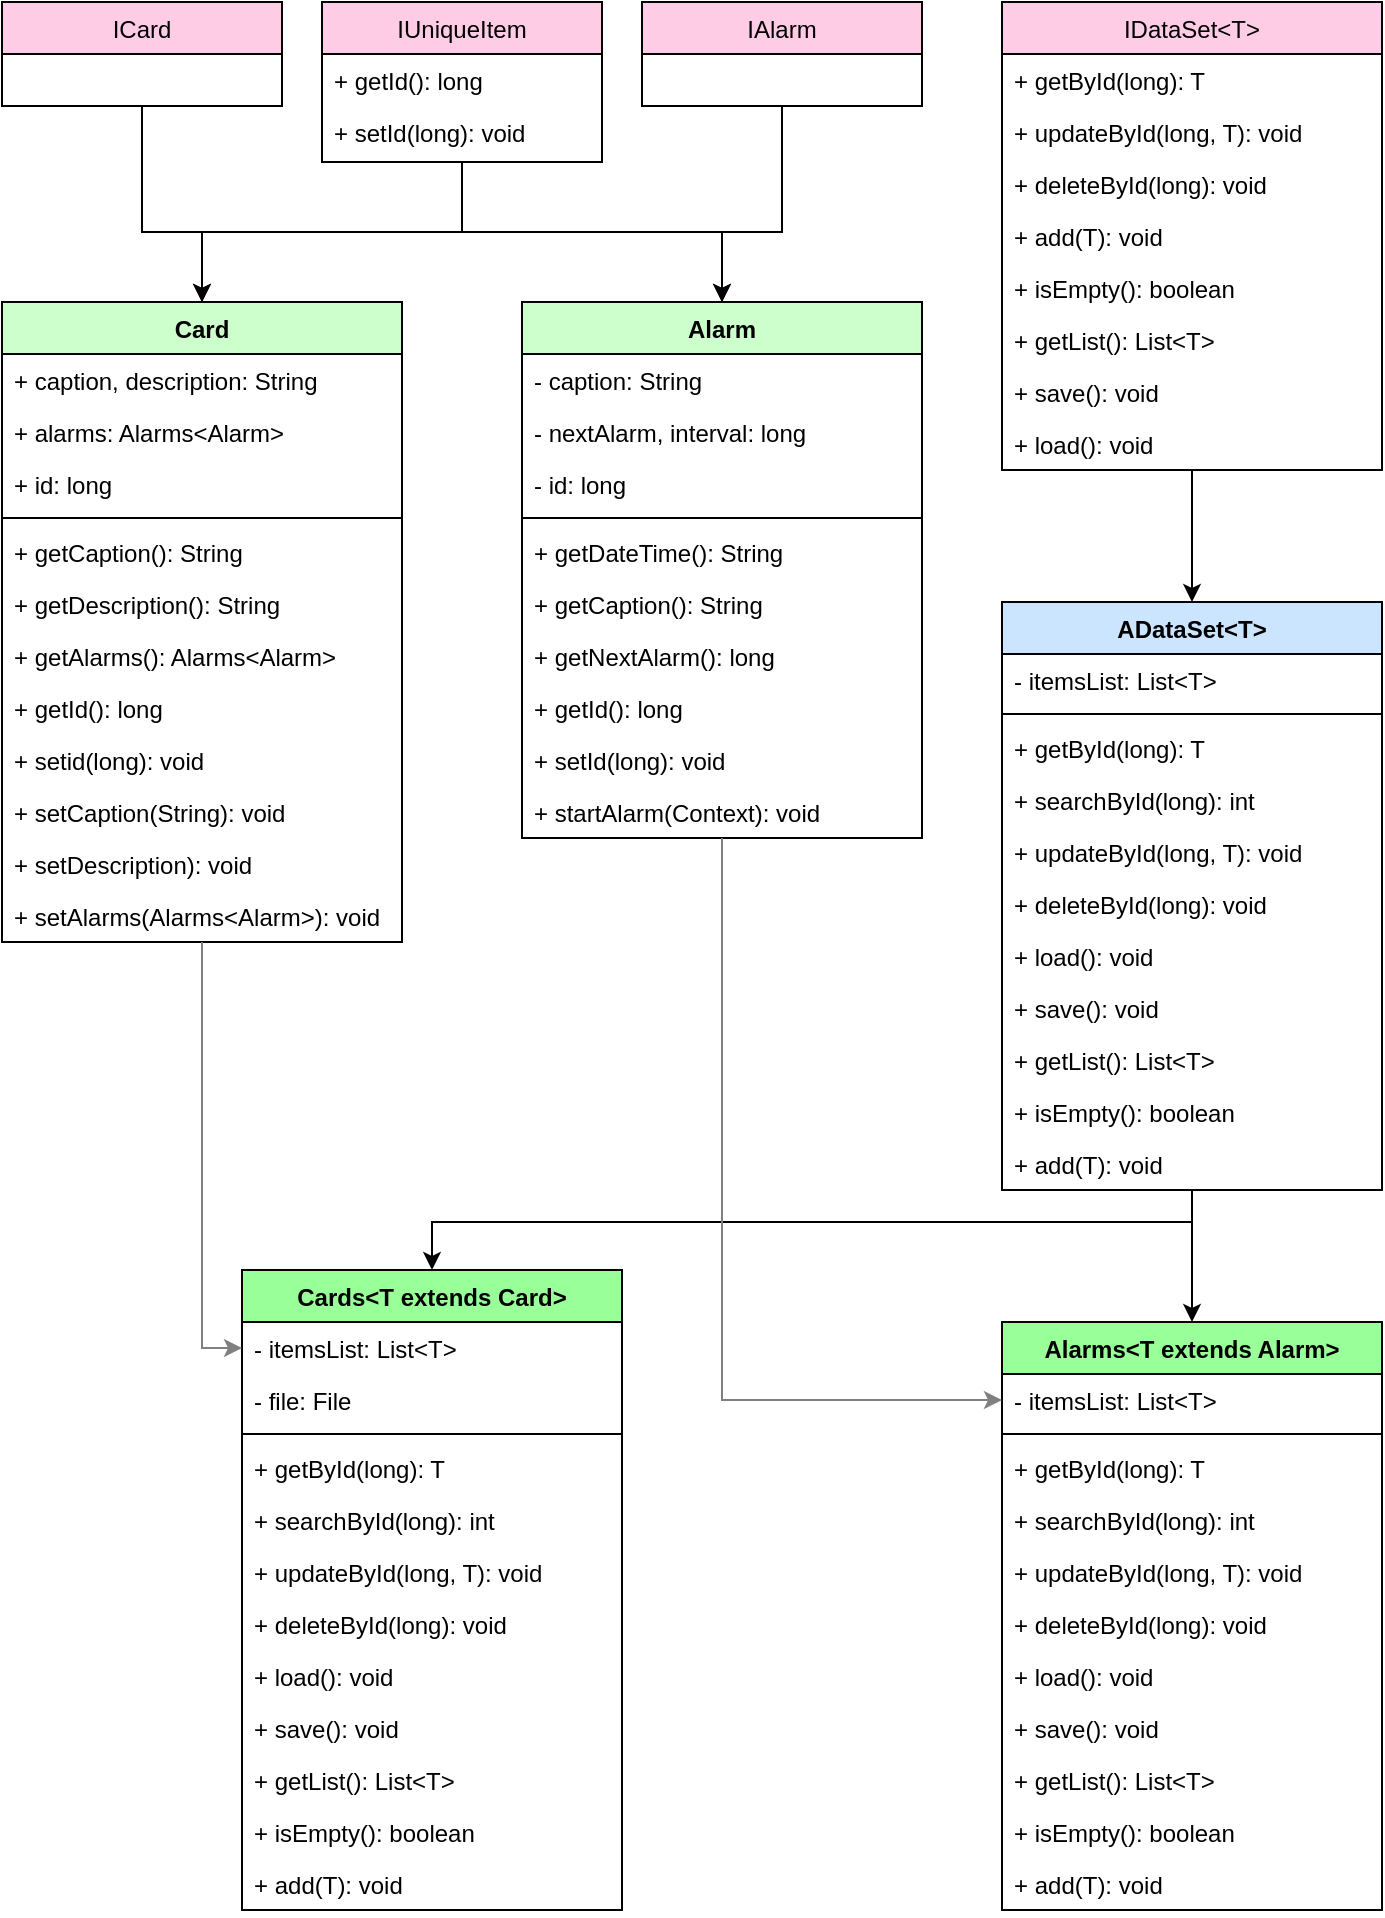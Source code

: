 <mxfile version="12.4.3" type="github" pages="1">
  <diagram id="3Qhajqg0FPnPBoA3UYlu" name="Page-1">
    <mxGraphModel dx="2566" dy="980" grid="1" gridSize="10" guides="1" tooltips="1" connect="1" arrows="1" fold="1" page="1" pageScale="1" pageWidth="827" pageHeight="1169" math="0" shadow="0">
      <root>
        <mxCell id="0"/>
        <mxCell id="1" parent="0"/>
        <mxCell id="hzHCc3Ui3gfjM5GQ1OGF-51" value="" style="group" vertex="1" connectable="0" parent="1">
          <mxGeometry x="10" y="10" width="690" height="954" as="geometry"/>
        </mxCell>
        <mxCell id="wpHsAllXz0yTlO8Ey2fN-18" value="IDataSet&lt;T&gt;" style="swimlane;fontStyle=0;childLayout=stackLayout;horizontal=1;startSize=26;fillColor=#FFCCE6;horizontalStack=0;resizeParent=1;resizeParentMax=0;resizeLast=0;collapsible=1;marginBottom=0;" parent="hzHCc3Ui3gfjM5GQ1OGF-51" vertex="1">
          <mxGeometry x="500" width="190" height="234" as="geometry"/>
        </mxCell>
        <mxCell id="wpHsAllXz0yTlO8Ey2fN-19" value="+ getById(long): T" style="text;strokeColor=none;fillColor=none;align=left;verticalAlign=top;spacingLeft=4;spacingRight=4;overflow=hidden;rotatable=0;points=[[0,0.5],[1,0.5]];portConstraint=eastwest;" parent="wpHsAllXz0yTlO8Ey2fN-18" vertex="1">
          <mxGeometry y="26" width="190" height="26" as="geometry"/>
        </mxCell>
        <mxCell id="wpHsAllXz0yTlO8Ey2fN-20" value="+ updateById(long, T): void" style="text;strokeColor=none;fillColor=none;align=left;verticalAlign=top;spacingLeft=4;spacingRight=4;overflow=hidden;rotatable=0;points=[[0,0.5],[1,0.5]];portConstraint=eastwest;" parent="wpHsAllXz0yTlO8Ey2fN-18" vertex="1">
          <mxGeometry y="52" width="190" height="26" as="geometry"/>
        </mxCell>
        <mxCell id="wpHsAllXz0yTlO8Ey2fN-21" value="+ deleteById(long): void" style="text;strokeColor=none;fillColor=none;align=left;verticalAlign=top;spacingLeft=4;spacingRight=4;overflow=hidden;rotatable=0;points=[[0,0.5],[1,0.5]];portConstraint=eastwest;" parent="wpHsAllXz0yTlO8Ey2fN-18" vertex="1">
          <mxGeometry y="78" width="190" height="26" as="geometry"/>
        </mxCell>
        <mxCell id="wpHsAllXz0yTlO8Ey2fN-22" value="+ add(T): void" style="text;strokeColor=none;fillColor=none;align=left;verticalAlign=top;spacingLeft=4;spacingRight=4;overflow=hidden;rotatable=0;points=[[0,0.5],[1,0.5]];portConstraint=eastwest;" parent="wpHsAllXz0yTlO8Ey2fN-18" vertex="1">
          <mxGeometry y="104" width="190" height="26" as="geometry"/>
        </mxCell>
        <mxCell id="wpHsAllXz0yTlO8Ey2fN-23" value="+ isEmpty(): boolean" style="text;strokeColor=none;fillColor=none;align=left;verticalAlign=top;spacingLeft=4;spacingRight=4;overflow=hidden;rotatable=0;points=[[0,0.5],[1,0.5]];portConstraint=eastwest;" parent="wpHsAllXz0yTlO8Ey2fN-18" vertex="1">
          <mxGeometry y="130" width="190" height="26" as="geometry"/>
        </mxCell>
        <mxCell id="wpHsAllXz0yTlO8Ey2fN-24" value="+ getList(): List&lt;T&gt;" style="text;strokeColor=none;fillColor=none;align=left;verticalAlign=top;spacingLeft=4;spacingRight=4;overflow=hidden;rotatable=0;points=[[0,0.5],[1,0.5]];portConstraint=eastwest;" parent="wpHsAllXz0yTlO8Ey2fN-18" vertex="1">
          <mxGeometry y="156" width="190" height="26" as="geometry"/>
        </mxCell>
        <mxCell id="wpHsAllXz0yTlO8Ey2fN-25" value="+ save(): void" style="text;strokeColor=none;fillColor=none;align=left;verticalAlign=top;spacingLeft=4;spacingRight=4;overflow=hidden;rotatable=0;points=[[0,0.5],[1,0.5]];portConstraint=eastwest;" parent="wpHsAllXz0yTlO8Ey2fN-18" vertex="1">
          <mxGeometry y="182" width="190" height="26" as="geometry"/>
        </mxCell>
        <mxCell id="wpHsAllXz0yTlO8Ey2fN-26" value="+ load(): void" style="text;strokeColor=none;fillColor=none;align=left;verticalAlign=top;spacingLeft=4;spacingRight=4;overflow=hidden;rotatable=0;points=[[0,0.5],[1,0.5]];portConstraint=eastwest;" parent="wpHsAllXz0yTlO8Ey2fN-18" vertex="1">
          <mxGeometry y="208" width="190" height="26" as="geometry"/>
        </mxCell>
        <mxCell id="wpHsAllXz0yTlO8Ey2fN-46" value="ADataSet&lt;T&gt;" style="swimlane;fontStyle=1;align=center;verticalAlign=top;childLayout=stackLayout;horizontal=1;startSize=26;horizontalStack=0;resizeParent=1;resizeParentMax=0;resizeLast=0;collapsible=1;marginBottom=0;fillColor=#CCE5FF;" parent="hzHCc3Ui3gfjM5GQ1OGF-51" vertex="1">
          <mxGeometry x="500" y="300" width="190" height="294" as="geometry"/>
        </mxCell>
        <mxCell id="wpHsAllXz0yTlO8Ey2fN-47" value="- itemsList: List&lt;T&gt;" style="text;strokeColor=none;fillColor=none;align=left;verticalAlign=top;spacingLeft=4;spacingRight=4;overflow=hidden;rotatable=0;points=[[0,0.5],[1,0.5]];portConstraint=eastwest;" parent="wpHsAllXz0yTlO8Ey2fN-46" vertex="1">
          <mxGeometry y="26" width="190" height="26" as="geometry"/>
        </mxCell>
        <mxCell id="wpHsAllXz0yTlO8Ey2fN-48" value="" style="line;strokeWidth=1;fillColor=none;align=left;verticalAlign=middle;spacingTop=-1;spacingLeft=3;spacingRight=3;rotatable=0;labelPosition=right;points=[];portConstraint=eastwest;" parent="wpHsAllXz0yTlO8Ey2fN-46" vertex="1">
          <mxGeometry y="52" width="190" height="8" as="geometry"/>
        </mxCell>
        <mxCell id="wpHsAllXz0yTlO8Ey2fN-50" value="+ getById(long): T" style="text;strokeColor=none;fillColor=none;align=left;verticalAlign=top;spacingLeft=4;spacingRight=4;overflow=hidden;rotatable=0;points=[[0,0.5],[1,0.5]];portConstraint=eastwest;" parent="wpHsAllXz0yTlO8Ey2fN-46" vertex="1">
          <mxGeometry y="60" width="190" height="26" as="geometry"/>
        </mxCell>
        <mxCell id="wpHsAllXz0yTlO8Ey2fN-51" value="+ searchById(long): int" style="text;strokeColor=none;fillColor=none;align=left;verticalAlign=top;spacingLeft=4;spacingRight=4;overflow=hidden;rotatable=0;points=[[0,0.5],[1,0.5]];portConstraint=eastwest;" parent="wpHsAllXz0yTlO8Ey2fN-46" vertex="1">
          <mxGeometry y="86" width="190" height="26" as="geometry"/>
        </mxCell>
        <mxCell id="wpHsAllXz0yTlO8Ey2fN-52" value="+ updateById(long, T): void" style="text;strokeColor=none;fillColor=none;align=left;verticalAlign=top;spacingLeft=4;spacingRight=4;overflow=hidden;rotatable=0;points=[[0,0.5],[1,0.5]];portConstraint=eastwest;" parent="wpHsAllXz0yTlO8Ey2fN-46" vertex="1">
          <mxGeometry y="112" width="190" height="26" as="geometry"/>
        </mxCell>
        <mxCell id="wpHsAllXz0yTlO8Ey2fN-53" value="+ deleteById(long): void" style="text;strokeColor=none;fillColor=none;align=left;verticalAlign=top;spacingLeft=4;spacingRight=4;overflow=hidden;rotatable=0;points=[[0,0.5],[1,0.5]];portConstraint=eastwest;" parent="wpHsAllXz0yTlO8Ey2fN-46" vertex="1">
          <mxGeometry y="138" width="190" height="26" as="geometry"/>
        </mxCell>
        <mxCell id="wpHsAllXz0yTlO8Ey2fN-58" value="+ load(): void" style="text;strokeColor=none;fillColor=none;align=left;verticalAlign=top;spacingLeft=4;spacingRight=4;overflow=hidden;rotatable=0;points=[[0,0.5],[1,0.5]];portConstraint=eastwest;" parent="wpHsAllXz0yTlO8Ey2fN-46" vertex="1">
          <mxGeometry y="164" width="190" height="26" as="geometry"/>
        </mxCell>
        <mxCell id="wpHsAllXz0yTlO8Ey2fN-57" value="+ save(): void" style="text;strokeColor=none;fillColor=none;align=left;verticalAlign=top;spacingLeft=4;spacingRight=4;overflow=hidden;rotatable=0;points=[[0,0.5],[1,0.5]];portConstraint=eastwest;" parent="wpHsAllXz0yTlO8Ey2fN-46" vertex="1">
          <mxGeometry y="190" width="190" height="26" as="geometry"/>
        </mxCell>
        <mxCell id="wpHsAllXz0yTlO8Ey2fN-56" value="+ getList(): List&lt;T&gt;" style="text;strokeColor=none;fillColor=none;align=left;verticalAlign=top;spacingLeft=4;spacingRight=4;overflow=hidden;rotatable=0;points=[[0,0.5],[1,0.5]];portConstraint=eastwest;" parent="wpHsAllXz0yTlO8Ey2fN-46" vertex="1">
          <mxGeometry y="216" width="190" height="26" as="geometry"/>
        </mxCell>
        <mxCell id="wpHsAllXz0yTlO8Ey2fN-55" value="+ isEmpty(): boolean" style="text;strokeColor=none;fillColor=none;align=left;verticalAlign=top;spacingLeft=4;spacingRight=4;overflow=hidden;rotatable=0;points=[[0,0.5],[1,0.5]];portConstraint=eastwest;" parent="wpHsAllXz0yTlO8Ey2fN-46" vertex="1">
          <mxGeometry y="242" width="190" height="26" as="geometry"/>
        </mxCell>
        <mxCell id="wpHsAllXz0yTlO8Ey2fN-54" value="+ add(T): void" style="text;strokeColor=none;fillColor=none;align=left;verticalAlign=top;spacingLeft=4;spacingRight=4;overflow=hidden;rotatable=0;points=[[0,0.5],[1,0.5]];portConstraint=eastwest;" parent="wpHsAllXz0yTlO8Ey2fN-46" vertex="1">
          <mxGeometry y="268" width="190" height="26" as="geometry"/>
        </mxCell>
        <mxCell id="hzHCc3Ui3gfjM5GQ1OGF-43" style="edgeStyle=orthogonalEdgeStyle;rounded=0;orthogonalLoop=1;jettySize=auto;html=1;entryX=0.5;entryY=0;entryDx=0;entryDy=0;" edge="1" parent="hzHCc3Ui3gfjM5GQ1OGF-51" source="wpHsAllXz0yTlO8Ey2fN-18" target="wpHsAllXz0yTlO8Ey2fN-46">
          <mxGeometry relative="1" as="geometry"/>
        </mxCell>
        <mxCell id="hzHCc3Ui3gfjM5GQ1OGF-1" value="Alarms&lt;T extends Alarm&gt;" style="swimlane;fontStyle=1;align=center;verticalAlign=top;childLayout=stackLayout;horizontal=1;startSize=26;horizontalStack=0;resizeParent=1;resizeParentMax=0;resizeLast=0;collapsible=1;marginBottom=0;fillColor=#99FF99;" vertex="1" parent="hzHCc3Ui3gfjM5GQ1OGF-51">
          <mxGeometry x="500" y="660" width="190" height="294" as="geometry"/>
        </mxCell>
        <mxCell id="hzHCc3Ui3gfjM5GQ1OGF-2" value="- itemsList: List&lt;T&gt;" style="text;strokeColor=none;fillColor=none;align=left;verticalAlign=top;spacingLeft=4;spacingRight=4;overflow=hidden;rotatable=0;points=[[0,0.5],[1,0.5]];portConstraint=eastwest;" vertex="1" parent="hzHCc3Ui3gfjM5GQ1OGF-1">
          <mxGeometry y="26" width="190" height="26" as="geometry"/>
        </mxCell>
        <mxCell id="hzHCc3Ui3gfjM5GQ1OGF-3" value="" style="line;strokeWidth=1;fillColor=none;align=left;verticalAlign=middle;spacingTop=-1;spacingLeft=3;spacingRight=3;rotatable=0;labelPosition=right;points=[];portConstraint=eastwest;" vertex="1" parent="hzHCc3Ui3gfjM5GQ1OGF-1">
          <mxGeometry y="52" width="190" height="8" as="geometry"/>
        </mxCell>
        <mxCell id="hzHCc3Ui3gfjM5GQ1OGF-4" value="+ getById(long): T" style="text;strokeColor=none;fillColor=none;align=left;verticalAlign=top;spacingLeft=4;spacingRight=4;overflow=hidden;rotatable=0;points=[[0,0.5],[1,0.5]];portConstraint=eastwest;" vertex="1" parent="hzHCc3Ui3gfjM5GQ1OGF-1">
          <mxGeometry y="60" width="190" height="26" as="geometry"/>
        </mxCell>
        <mxCell id="hzHCc3Ui3gfjM5GQ1OGF-5" value="+ searchById(long): int" style="text;strokeColor=none;fillColor=none;align=left;verticalAlign=top;spacingLeft=4;spacingRight=4;overflow=hidden;rotatable=0;points=[[0,0.5],[1,0.5]];portConstraint=eastwest;" vertex="1" parent="hzHCc3Ui3gfjM5GQ1OGF-1">
          <mxGeometry y="86" width="190" height="26" as="geometry"/>
        </mxCell>
        <mxCell id="hzHCc3Ui3gfjM5GQ1OGF-6" value="+ updateById(long, T): void" style="text;strokeColor=none;fillColor=none;align=left;verticalAlign=top;spacingLeft=4;spacingRight=4;overflow=hidden;rotatable=0;points=[[0,0.5],[1,0.5]];portConstraint=eastwest;" vertex="1" parent="hzHCc3Ui3gfjM5GQ1OGF-1">
          <mxGeometry y="112" width="190" height="26" as="geometry"/>
        </mxCell>
        <mxCell id="hzHCc3Ui3gfjM5GQ1OGF-7" value="+ deleteById(long): void" style="text;strokeColor=none;fillColor=none;align=left;verticalAlign=top;spacingLeft=4;spacingRight=4;overflow=hidden;rotatable=0;points=[[0,0.5],[1,0.5]];portConstraint=eastwest;" vertex="1" parent="hzHCc3Ui3gfjM5GQ1OGF-1">
          <mxGeometry y="138" width="190" height="26" as="geometry"/>
        </mxCell>
        <mxCell id="hzHCc3Ui3gfjM5GQ1OGF-8" value="+ load(): void" style="text;strokeColor=none;fillColor=none;align=left;verticalAlign=top;spacingLeft=4;spacingRight=4;overflow=hidden;rotatable=0;points=[[0,0.5],[1,0.5]];portConstraint=eastwest;" vertex="1" parent="hzHCc3Ui3gfjM5GQ1OGF-1">
          <mxGeometry y="164" width="190" height="26" as="geometry"/>
        </mxCell>
        <mxCell id="hzHCc3Ui3gfjM5GQ1OGF-9" value="+ save(): void" style="text;strokeColor=none;fillColor=none;align=left;verticalAlign=top;spacingLeft=4;spacingRight=4;overflow=hidden;rotatable=0;points=[[0,0.5],[1,0.5]];portConstraint=eastwest;" vertex="1" parent="hzHCc3Ui3gfjM5GQ1OGF-1">
          <mxGeometry y="190" width="190" height="26" as="geometry"/>
        </mxCell>
        <mxCell id="hzHCc3Ui3gfjM5GQ1OGF-10" value="+ getList(): List&lt;T&gt;" style="text;strokeColor=none;fillColor=none;align=left;verticalAlign=top;spacingLeft=4;spacingRight=4;overflow=hidden;rotatable=0;points=[[0,0.5],[1,0.5]];portConstraint=eastwest;" vertex="1" parent="hzHCc3Ui3gfjM5GQ1OGF-1">
          <mxGeometry y="216" width="190" height="26" as="geometry"/>
        </mxCell>
        <mxCell id="hzHCc3Ui3gfjM5GQ1OGF-11" value="+ isEmpty(): boolean" style="text;strokeColor=none;fillColor=none;align=left;verticalAlign=top;spacingLeft=4;spacingRight=4;overflow=hidden;rotatable=0;points=[[0,0.5],[1,0.5]];portConstraint=eastwest;" vertex="1" parent="hzHCc3Ui3gfjM5GQ1OGF-1">
          <mxGeometry y="242" width="190" height="26" as="geometry"/>
        </mxCell>
        <mxCell id="hzHCc3Ui3gfjM5GQ1OGF-12" value="+ add(T): void" style="text;strokeColor=none;fillColor=none;align=left;verticalAlign=top;spacingLeft=4;spacingRight=4;overflow=hidden;rotatable=0;points=[[0,0.5],[1,0.5]];portConstraint=eastwest;" vertex="1" parent="hzHCc3Ui3gfjM5GQ1OGF-1">
          <mxGeometry y="268" width="190" height="26" as="geometry"/>
        </mxCell>
        <mxCell id="hzHCc3Ui3gfjM5GQ1OGF-45" style="edgeStyle=orthogonalEdgeStyle;rounded=0;orthogonalLoop=1;jettySize=auto;html=1;" edge="1" parent="hzHCc3Ui3gfjM5GQ1OGF-51" source="wpHsAllXz0yTlO8Ey2fN-46" target="hzHCc3Ui3gfjM5GQ1OGF-1">
          <mxGeometry relative="1" as="geometry"/>
        </mxCell>
        <mxCell id="hzHCc3Ui3gfjM5GQ1OGF-22" value="Cards&lt;T extends Card&gt;" style="swimlane;fontStyle=1;align=center;verticalAlign=top;childLayout=stackLayout;horizontal=1;startSize=26;horizontalStack=0;resizeParent=1;resizeParentMax=0;resizeLast=0;collapsible=1;marginBottom=0;fillColor=#99FF99;" vertex="1" parent="hzHCc3Ui3gfjM5GQ1OGF-51">
          <mxGeometry x="120" y="634" width="190" height="320" as="geometry"/>
        </mxCell>
        <mxCell id="hzHCc3Ui3gfjM5GQ1OGF-23" value="- itemsList: List&lt;T&gt;" style="text;strokeColor=none;fillColor=none;align=left;verticalAlign=top;spacingLeft=4;spacingRight=4;overflow=hidden;rotatable=0;points=[[0,0.5],[1,0.5]];portConstraint=eastwest;" vertex="1" parent="hzHCc3Ui3gfjM5GQ1OGF-22">
          <mxGeometry y="26" width="190" height="26" as="geometry"/>
        </mxCell>
        <mxCell id="hzHCc3Ui3gfjM5GQ1OGF-34" value="- file: File" style="text;strokeColor=none;fillColor=none;align=left;verticalAlign=top;spacingLeft=4;spacingRight=4;overflow=hidden;rotatable=0;points=[[0,0.5],[1,0.5]];portConstraint=eastwest;" vertex="1" parent="hzHCc3Ui3gfjM5GQ1OGF-22">
          <mxGeometry y="52" width="190" height="26" as="geometry"/>
        </mxCell>
        <mxCell id="hzHCc3Ui3gfjM5GQ1OGF-24" value="" style="line;strokeWidth=1;fillColor=none;align=left;verticalAlign=middle;spacingTop=-1;spacingLeft=3;spacingRight=3;rotatable=0;labelPosition=right;points=[];portConstraint=eastwest;" vertex="1" parent="hzHCc3Ui3gfjM5GQ1OGF-22">
          <mxGeometry y="78" width="190" height="8" as="geometry"/>
        </mxCell>
        <mxCell id="hzHCc3Ui3gfjM5GQ1OGF-25" value="+ getById(long): T" style="text;strokeColor=none;fillColor=none;align=left;verticalAlign=top;spacingLeft=4;spacingRight=4;overflow=hidden;rotatable=0;points=[[0,0.5],[1,0.5]];portConstraint=eastwest;" vertex="1" parent="hzHCc3Ui3gfjM5GQ1OGF-22">
          <mxGeometry y="86" width="190" height="26" as="geometry"/>
        </mxCell>
        <mxCell id="hzHCc3Ui3gfjM5GQ1OGF-26" value="+ searchById(long): int" style="text;strokeColor=none;fillColor=none;align=left;verticalAlign=top;spacingLeft=4;spacingRight=4;overflow=hidden;rotatable=0;points=[[0,0.5],[1,0.5]];portConstraint=eastwest;" vertex="1" parent="hzHCc3Ui3gfjM5GQ1OGF-22">
          <mxGeometry y="112" width="190" height="26" as="geometry"/>
        </mxCell>
        <mxCell id="hzHCc3Ui3gfjM5GQ1OGF-27" value="+ updateById(long, T): void" style="text;strokeColor=none;fillColor=none;align=left;verticalAlign=top;spacingLeft=4;spacingRight=4;overflow=hidden;rotatable=0;points=[[0,0.5],[1,0.5]];portConstraint=eastwest;" vertex="1" parent="hzHCc3Ui3gfjM5GQ1OGF-22">
          <mxGeometry y="138" width="190" height="26" as="geometry"/>
        </mxCell>
        <mxCell id="hzHCc3Ui3gfjM5GQ1OGF-28" value="+ deleteById(long): void" style="text;strokeColor=none;fillColor=none;align=left;verticalAlign=top;spacingLeft=4;spacingRight=4;overflow=hidden;rotatable=0;points=[[0,0.5],[1,0.5]];portConstraint=eastwest;" vertex="1" parent="hzHCc3Ui3gfjM5GQ1OGF-22">
          <mxGeometry y="164" width="190" height="26" as="geometry"/>
        </mxCell>
        <mxCell id="hzHCc3Ui3gfjM5GQ1OGF-29" value="+ load(): void" style="text;strokeColor=none;fillColor=none;align=left;verticalAlign=top;spacingLeft=4;spacingRight=4;overflow=hidden;rotatable=0;points=[[0,0.5],[1,0.5]];portConstraint=eastwest;" vertex="1" parent="hzHCc3Ui3gfjM5GQ1OGF-22">
          <mxGeometry y="190" width="190" height="26" as="geometry"/>
        </mxCell>
        <mxCell id="hzHCc3Ui3gfjM5GQ1OGF-30" value="+ save(): void" style="text;strokeColor=none;fillColor=none;align=left;verticalAlign=top;spacingLeft=4;spacingRight=4;overflow=hidden;rotatable=0;points=[[0,0.5],[1,0.5]];portConstraint=eastwest;" vertex="1" parent="hzHCc3Ui3gfjM5GQ1OGF-22">
          <mxGeometry y="216" width="190" height="26" as="geometry"/>
        </mxCell>
        <mxCell id="hzHCc3Ui3gfjM5GQ1OGF-31" value="+ getList(): List&lt;T&gt;" style="text;strokeColor=none;fillColor=none;align=left;verticalAlign=top;spacingLeft=4;spacingRight=4;overflow=hidden;rotatable=0;points=[[0,0.5],[1,0.5]];portConstraint=eastwest;" vertex="1" parent="hzHCc3Ui3gfjM5GQ1OGF-22">
          <mxGeometry y="242" width="190" height="26" as="geometry"/>
        </mxCell>
        <mxCell id="hzHCc3Ui3gfjM5GQ1OGF-32" value="+ isEmpty(): boolean" style="text;strokeColor=none;fillColor=none;align=left;verticalAlign=top;spacingLeft=4;spacingRight=4;overflow=hidden;rotatable=0;points=[[0,0.5],[1,0.5]];portConstraint=eastwest;" vertex="1" parent="hzHCc3Ui3gfjM5GQ1OGF-22">
          <mxGeometry y="268" width="190" height="26" as="geometry"/>
        </mxCell>
        <mxCell id="hzHCc3Ui3gfjM5GQ1OGF-33" value="+ add(T): void" style="text;strokeColor=none;fillColor=none;align=left;verticalAlign=top;spacingLeft=4;spacingRight=4;overflow=hidden;rotatable=0;points=[[0,0.5],[1,0.5]];portConstraint=eastwest;" vertex="1" parent="hzHCc3Ui3gfjM5GQ1OGF-22">
          <mxGeometry y="294" width="190" height="26" as="geometry"/>
        </mxCell>
        <mxCell id="hzHCc3Ui3gfjM5GQ1OGF-44" style="edgeStyle=orthogonalEdgeStyle;rounded=0;orthogonalLoop=1;jettySize=auto;html=1;" edge="1" parent="hzHCc3Ui3gfjM5GQ1OGF-51" source="wpHsAllXz0yTlO8Ey2fN-46" target="hzHCc3Ui3gfjM5GQ1OGF-22">
          <mxGeometry relative="1" as="geometry">
            <Array as="points">
              <mxPoint x="595" y="610"/>
              <mxPoint x="215" y="610"/>
            </Array>
          </mxGeometry>
        </mxCell>
        <mxCell id="wpHsAllXz0yTlO8Ey2fN-1" value="IAlarm" style="swimlane;fontStyle=0;childLayout=stackLayout;horizontal=1;startSize=26;fillColor=#FFCCE6;horizontalStack=0;resizeParent=1;resizeParentMax=0;resizeLast=0;collapsible=1;marginBottom=0;" parent="hzHCc3Ui3gfjM5GQ1OGF-51" vertex="1">
          <mxGeometry x="320" width="140" height="52" as="geometry"/>
        </mxCell>
        <mxCell id="wpHsAllXz0yTlO8Ey2fN-5" value="ICard" style="swimlane;fontStyle=0;childLayout=stackLayout;horizontal=1;startSize=26;fillColor=#FFCCE6;horizontalStack=0;resizeParent=1;resizeParentMax=0;resizeLast=0;collapsible=1;marginBottom=0;" parent="hzHCc3Ui3gfjM5GQ1OGF-51" vertex="1">
          <mxGeometry width="140" height="52" as="geometry"/>
        </mxCell>
        <mxCell id="wpHsAllXz0yTlO8Ey2fN-10" value="IUniqueItem" style="swimlane;fontStyle=0;childLayout=stackLayout;horizontal=1;startSize=26;fillColor=#FFCCE6;horizontalStack=0;resizeParent=1;resizeParentMax=0;resizeLast=0;collapsible=1;marginBottom=0;" parent="hzHCc3Ui3gfjM5GQ1OGF-51" vertex="1">
          <mxGeometry x="160" width="140" height="80" as="geometry"/>
        </mxCell>
        <mxCell id="wpHsAllXz0yTlO8Ey2fN-11" value="+ getId(): long" style="text;strokeColor=none;fillColor=none;align=left;verticalAlign=top;spacingLeft=4;spacingRight=4;overflow=hidden;rotatable=0;points=[[0,0.5],[1,0.5]];portConstraint=eastwest;" parent="wpHsAllXz0yTlO8Ey2fN-10" vertex="1">
          <mxGeometry y="26" width="140" height="26" as="geometry"/>
        </mxCell>
        <mxCell id="wpHsAllXz0yTlO8Ey2fN-12" value="+ setId(long): void" style="text;strokeColor=none;fillColor=none;align=left;verticalAlign=top;spacingLeft=4;spacingRight=4;overflow=hidden;rotatable=0;points=[[0,0.5],[1,0.5]];portConstraint=eastwest;" parent="wpHsAllXz0yTlO8Ey2fN-10" vertex="1">
          <mxGeometry y="52" width="140" height="28" as="geometry"/>
        </mxCell>
        <mxCell id="wpHsAllXz0yTlO8Ey2fN-38" value="Alarm" style="swimlane;fontStyle=1;align=center;verticalAlign=top;childLayout=stackLayout;horizontal=1;startSize=26;horizontalStack=0;resizeParent=1;resizeParentMax=0;resizeLast=0;collapsible=1;marginBottom=0;fillColor=#CCFFCC;" parent="hzHCc3Ui3gfjM5GQ1OGF-51" vertex="1">
          <mxGeometry x="260" y="150" width="200" height="268" as="geometry"/>
        </mxCell>
        <mxCell id="wpHsAllXz0yTlO8Ey2fN-39" value="- caption: String" style="text;strokeColor=none;fillColor=none;align=left;verticalAlign=top;spacingLeft=4;spacingRight=4;overflow=hidden;rotatable=0;points=[[0,0.5],[1,0.5]];portConstraint=eastwest;" parent="wpHsAllXz0yTlO8Ey2fN-38" vertex="1">
          <mxGeometry y="26" width="200" height="26" as="geometry"/>
        </mxCell>
        <mxCell id="wpHsAllXz0yTlO8Ey2fN-59" value="- nextAlarm, interval: long" style="text;strokeColor=none;fillColor=none;align=left;verticalAlign=top;spacingLeft=4;spacingRight=4;overflow=hidden;rotatable=0;points=[[0,0.5],[1,0.5]];portConstraint=eastwest;" parent="wpHsAllXz0yTlO8Ey2fN-38" vertex="1">
          <mxGeometry y="52" width="200" height="26" as="geometry"/>
        </mxCell>
        <mxCell id="wpHsAllXz0yTlO8Ey2fN-60" value="- id: long" style="text;strokeColor=none;fillColor=none;align=left;verticalAlign=top;spacingLeft=4;spacingRight=4;overflow=hidden;rotatable=0;points=[[0,0.5],[1,0.5]];portConstraint=eastwest;" parent="wpHsAllXz0yTlO8Ey2fN-38" vertex="1">
          <mxGeometry y="78" width="200" height="26" as="geometry"/>
        </mxCell>
        <mxCell id="wpHsAllXz0yTlO8Ey2fN-40" value="" style="line;strokeWidth=1;fillColor=none;align=left;verticalAlign=middle;spacingTop=-1;spacingLeft=3;spacingRight=3;rotatable=0;labelPosition=right;points=[];portConstraint=eastwest;" parent="wpHsAllXz0yTlO8Ey2fN-38" vertex="1">
          <mxGeometry y="104" width="200" height="8" as="geometry"/>
        </mxCell>
        <mxCell id="wpHsAllXz0yTlO8Ey2fN-41" value="+ getDateTime(): String" style="text;strokeColor=none;fillColor=none;align=left;verticalAlign=top;spacingLeft=4;spacingRight=4;overflow=hidden;rotatable=0;points=[[0,0.5],[1,0.5]];portConstraint=eastwest;" parent="wpHsAllXz0yTlO8Ey2fN-38" vertex="1">
          <mxGeometry y="112" width="200" height="26" as="geometry"/>
        </mxCell>
        <mxCell id="wpHsAllXz0yTlO8Ey2fN-61" value="+ getCaption(): String" style="text;strokeColor=none;fillColor=none;align=left;verticalAlign=top;spacingLeft=4;spacingRight=4;overflow=hidden;rotatable=0;points=[[0,0.5],[1,0.5]];portConstraint=eastwest;" parent="wpHsAllXz0yTlO8Ey2fN-38" vertex="1">
          <mxGeometry y="138" width="200" height="26" as="geometry"/>
        </mxCell>
        <mxCell id="wpHsAllXz0yTlO8Ey2fN-63" value="+ getNextAlarm(): long" style="text;strokeColor=none;fillColor=none;align=left;verticalAlign=top;spacingLeft=4;spacingRight=4;overflow=hidden;rotatable=0;points=[[0,0.5],[1,0.5]];portConstraint=eastwest;" parent="wpHsAllXz0yTlO8Ey2fN-38" vertex="1">
          <mxGeometry y="164" width="200" height="26" as="geometry"/>
        </mxCell>
        <mxCell id="wpHsAllXz0yTlO8Ey2fN-62" value="+ getId(): long" style="text;strokeColor=none;fillColor=none;align=left;verticalAlign=top;spacingLeft=4;spacingRight=4;overflow=hidden;rotatable=0;points=[[0,0.5],[1,0.5]];portConstraint=eastwest;" parent="wpHsAllXz0yTlO8Ey2fN-38" vertex="1">
          <mxGeometry y="190" width="200" height="26" as="geometry"/>
        </mxCell>
        <mxCell id="wpHsAllXz0yTlO8Ey2fN-64" value="+ setId(long): void" style="text;strokeColor=none;fillColor=none;align=left;verticalAlign=top;spacingLeft=4;spacingRight=4;overflow=hidden;rotatable=0;points=[[0,0.5],[1,0.5]];portConstraint=eastwest;" parent="wpHsAllXz0yTlO8Ey2fN-38" vertex="1">
          <mxGeometry y="216" width="200" height="26" as="geometry"/>
        </mxCell>
        <mxCell id="wpHsAllXz0yTlO8Ey2fN-65" value="+ startAlarm(Context): void" style="text;strokeColor=none;fillColor=none;align=left;verticalAlign=top;spacingLeft=4;spacingRight=4;overflow=hidden;rotatable=0;points=[[0,0.5],[1,0.5]];portConstraint=eastwest;" parent="wpHsAllXz0yTlO8Ey2fN-38" vertex="1">
          <mxGeometry y="242" width="200" height="26" as="geometry"/>
        </mxCell>
        <mxCell id="hzHCc3Ui3gfjM5GQ1OGF-40" style="edgeStyle=orthogonalEdgeStyle;rounded=0;orthogonalLoop=1;jettySize=auto;html=1;exitX=0.5;exitY=1;exitDx=0;exitDy=0;entryX=0.5;entryY=0;entryDx=0;entryDy=0;" edge="1" parent="hzHCc3Ui3gfjM5GQ1OGF-51" source="wpHsAllXz0yTlO8Ey2fN-1" target="wpHsAllXz0yTlO8Ey2fN-38">
          <mxGeometry relative="1" as="geometry">
            <Array as="points">
              <mxPoint x="390" y="115"/>
              <mxPoint x="360" y="115"/>
            </Array>
          </mxGeometry>
        </mxCell>
        <mxCell id="hzHCc3Ui3gfjM5GQ1OGF-49" style="edgeStyle=orthogonalEdgeStyle;rounded=0;orthogonalLoop=1;jettySize=auto;html=1;entryX=0;entryY=0.5;entryDx=0;entryDy=0;strokeColor=#808080;" edge="1" parent="hzHCc3Ui3gfjM5GQ1OGF-51" source="wpHsAllXz0yTlO8Ey2fN-38" target="hzHCc3Ui3gfjM5GQ1OGF-2">
          <mxGeometry relative="1" as="geometry">
            <Array as="points">
              <mxPoint x="360" y="699"/>
            </Array>
          </mxGeometry>
        </mxCell>
        <mxCell id="hzHCc3Ui3gfjM5GQ1OGF-41" style="edgeStyle=orthogonalEdgeStyle;rounded=0;orthogonalLoop=1;jettySize=auto;html=1;entryX=0.5;entryY=0;entryDx=0;entryDy=0;" edge="1" parent="hzHCc3Ui3gfjM5GQ1OGF-51" source="wpHsAllXz0yTlO8Ey2fN-10" target="wpHsAllXz0yTlO8Ey2fN-38">
          <mxGeometry relative="1" as="geometry"/>
        </mxCell>
        <mxCell id="wpHsAllXz0yTlO8Ey2fN-42" value="Card" style="swimlane;fontStyle=1;align=center;verticalAlign=top;childLayout=stackLayout;horizontal=1;startSize=26;horizontalStack=0;resizeParent=1;resizeParentMax=0;resizeLast=0;collapsible=1;marginBottom=0;fillColor=#CCFFCC;" parent="hzHCc3Ui3gfjM5GQ1OGF-51" vertex="1">
          <mxGeometry y="150" width="200" height="320" as="geometry"/>
        </mxCell>
        <mxCell id="wpHsAllXz0yTlO8Ey2fN-43" value="+ caption, description: String" style="text;strokeColor=none;fillColor=none;align=left;verticalAlign=top;spacingLeft=4;spacingRight=4;overflow=hidden;rotatable=0;points=[[0,0.5],[1,0.5]];portConstraint=eastwest;" parent="wpHsAllXz0yTlO8Ey2fN-42" vertex="1">
          <mxGeometry y="26" width="200" height="26" as="geometry"/>
        </mxCell>
        <mxCell id="wpHsAllXz0yTlO8Ey2fN-69" value="+ alarms: Alarms&lt;Alarm&gt;" style="text;strokeColor=none;fillColor=none;align=left;verticalAlign=top;spacingLeft=4;spacingRight=4;overflow=hidden;rotatable=0;points=[[0,0.5],[1,0.5]];portConstraint=eastwest;" parent="wpHsAllXz0yTlO8Ey2fN-42" vertex="1">
          <mxGeometry y="52" width="200" height="26" as="geometry"/>
        </mxCell>
        <mxCell id="wpHsAllXz0yTlO8Ey2fN-70" value="+ id: long" style="text;strokeColor=none;fillColor=none;align=left;verticalAlign=top;spacingLeft=4;spacingRight=4;overflow=hidden;rotatable=0;points=[[0,0.5],[1,0.5]];portConstraint=eastwest;" parent="wpHsAllXz0yTlO8Ey2fN-42" vertex="1">
          <mxGeometry y="78" width="200" height="26" as="geometry"/>
        </mxCell>
        <mxCell id="wpHsAllXz0yTlO8Ey2fN-44" value="" style="line;strokeWidth=1;fillColor=none;align=left;verticalAlign=middle;spacingTop=-1;spacingLeft=3;spacingRight=3;rotatable=0;labelPosition=right;points=[];portConstraint=eastwest;" parent="wpHsAllXz0yTlO8Ey2fN-42" vertex="1">
          <mxGeometry y="104" width="200" height="8" as="geometry"/>
        </mxCell>
        <mxCell id="wpHsAllXz0yTlO8Ey2fN-45" value="+ getCaption(): String" style="text;strokeColor=none;fillColor=none;align=left;verticalAlign=top;spacingLeft=4;spacingRight=4;overflow=hidden;rotatable=0;points=[[0,0.5],[1,0.5]];portConstraint=eastwest;" parent="wpHsAllXz0yTlO8Ey2fN-42" vertex="1">
          <mxGeometry y="112" width="200" height="26" as="geometry"/>
        </mxCell>
        <mxCell id="wpHsAllXz0yTlO8Ey2fN-71" value="+ getDescription(): String" style="text;strokeColor=none;fillColor=none;align=left;verticalAlign=top;spacingLeft=4;spacingRight=4;overflow=hidden;rotatable=0;points=[[0,0.5],[1,0.5]];portConstraint=eastwest;" parent="wpHsAllXz0yTlO8Ey2fN-42" vertex="1">
          <mxGeometry y="138" width="200" height="26" as="geometry"/>
        </mxCell>
        <mxCell id="wpHsAllXz0yTlO8Ey2fN-72" value="+ getAlarms(): Alarms&lt;Alarm&gt;" style="text;strokeColor=none;fillColor=none;align=left;verticalAlign=top;spacingLeft=4;spacingRight=4;overflow=hidden;rotatable=0;points=[[0,0.5],[1,0.5]];portConstraint=eastwest;" parent="wpHsAllXz0yTlO8Ey2fN-42" vertex="1">
          <mxGeometry y="164" width="200" height="26" as="geometry"/>
        </mxCell>
        <mxCell id="wpHsAllXz0yTlO8Ey2fN-73" value="+ getId(): long" style="text;strokeColor=none;fillColor=none;align=left;verticalAlign=top;spacingLeft=4;spacingRight=4;overflow=hidden;rotatable=0;points=[[0,0.5],[1,0.5]];portConstraint=eastwest;" parent="wpHsAllXz0yTlO8Ey2fN-42" vertex="1">
          <mxGeometry y="190" width="200" height="26" as="geometry"/>
        </mxCell>
        <mxCell id="wpHsAllXz0yTlO8Ey2fN-74" value="+ setid(long): void" style="text;strokeColor=none;fillColor=none;align=left;verticalAlign=top;spacingLeft=4;spacingRight=4;overflow=hidden;rotatable=0;points=[[0,0.5],[1,0.5]];portConstraint=eastwest;" parent="wpHsAllXz0yTlO8Ey2fN-42" vertex="1">
          <mxGeometry y="216" width="200" height="26" as="geometry"/>
        </mxCell>
        <mxCell id="wpHsAllXz0yTlO8Ey2fN-75" value="+ setCaption(String): void" style="text;strokeColor=none;fillColor=none;align=left;verticalAlign=top;spacingLeft=4;spacingRight=4;overflow=hidden;rotatable=0;points=[[0,0.5],[1,0.5]];portConstraint=eastwest;" parent="wpHsAllXz0yTlO8Ey2fN-42" vertex="1">
          <mxGeometry y="242" width="200" height="26" as="geometry"/>
        </mxCell>
        <mxCell id="wpHsAllXz0yTlO8Ey2fN-76" value="+ setDescription): void" style="text;strokeColor=none;fillColor=none;align=left;verticalAlign=top;spacingLeft=4;spacingRight=4;overflow=hidden;rotatable=0;points=[[0,0.5],[1,0.5]];portConstraint=eastwest;" parent="wpHsAllXz0yTlO8Ey2fN-42" vertex="1">
          <mxGeometry y="268" width="200" height="26" as="geometry"/>
        </mxCell>
        <mxCell id="wpHsAllXz0yTlO8Ey2fN-77" value="+ setAlarms(Alarms&lt;Alarm&gt;): void" style="text;strokeColor=none;fillColor=none;align=left;verticalAlign=top;spacingLeft=4;spacingRight=4;overflow=hidden;rotatable=0;points=[[0,0.5],[1,0.5]];portConstraint=eastwest;" parent="wpHsAllXz0yTlO8Ey2fN-42" vertex="1">
          <mxGeometry y="294" width="200" height="26" as="geometry"/>
        </mxCell>
        <mxCell id="hzHCc3Ui3gfjM5GQ1OGF-39" style="edgeStyle=orthogonalEdgeStyle;rounded=0;orthogonalLoop=1;jettySize=auto;html=1;exitX=0.5;exitY=1;exitDx=0;exitDy=0;entryX=0.5;entryY=0;entryDx=0;entryDy=0;" edge="1" parent="hzHCc3Ui3gfjM5GQ1OGF-51" source="wpHsAllXz0yTlO8Ey2fN-5" target="wpHsAllXz0yTlO8Ey2fN-42">
          <mxGeometry relative="1" as="geometry">
            <Array as="points">
              <mxPoint x="70" y="115"/>
              <mxPoint x="100" y="115"/>
            </Array>
          </mxGeometry>
        </mxCell>
        <mxCell id="hzHCc3Ui3gfjM5GQ1OGF-42" style="edgeStyle=orthogonalEdgeStyle;rounded=0;orthogonalLoop=1;jettySize=auto;html=1;entryX=0.5;entryY=0;entryDx=0;entryDy=0;" edge="1" parent="hzHCc3Ui3gfjM5GQ1OGF-51" source="wpHsAllXz0yTlO8Ey2fN-10" target="wpHsAllXz0yTlO8Ey2fN-42">
          <mxGeometry relative="1" as="geometry"/>
        </mxCell>
        <mxCell id="hzHCc3Ui3gfjM5GQ1OGF-48" style="edgeStyle=orthogonalEdgeStyle;rounded=0;orthogonalLoop=1;jettySize=auto;html=1;entryX=0;entryY=0.5;entryDx=0;entryDy=0;strokeColor=#808080;" edge="1" parent="hzHCc3Ui3gfjM5GQ1OGF-51" source="wpHsAllXz0yTlO8Ey2fN-42" target="hzHCc3Ui3gfjM5GQ1OGF-23">
          <mxGeometry relative="1" as="geometry"/>
        </mxCell>
      </root>
    </mxGraphModel>
  </diagram>
</mxfile>

